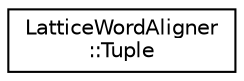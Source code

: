digraph "Graphical Class Hierarchy"
{
  edge [fontname="Helvetica",fontsize="10",labelfontname="Helvetica",labelfontsize="10"];
  node [fontname="Helvetica",fontsize="10",shape=record];
  rankdir="LR";
  Node0 [label="LatticeWordAligner\l::Tuple",height=0.2,width=0.4,color="black", fillcolor="white", style="filled",URL="$structkaldi_1_1LatticeWordAligner_1_1Tuple.html"];
}
